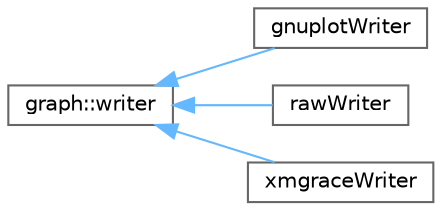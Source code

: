 digraph "Graphical Class Hierarchy"
{
 // LATEX_PDF_SIZE
  bgcolor="transparent";
  edge [fontname=Helvetica,fontsize=10,labelfontname=Helvetica,labelfontsize=10];
  node [fontname=Helvetica,fontsize=10,shape=box,height=0.2,width=0.4];
  rankdir="LR";
  Node0 [id="Node000000",label="graph::writer",height=0.2,width=0.4,color="grey40", fillcolor="white", style="filled",URL="$classFoam_1_1graph_1_1writer.html",tooltip=" "];
  Node0 -> Node1 [id="edge4755_Node000000_Node000001",dir="back",color="steelblue1",style="solid",tooltip=" "];
  Node1 [id="Node000001",label="gnuplotWriter",height=0.2,width=0.4,color="grey40", fillcolor="white", style="filled",URL="$classFoam_1_1graphWriters_1_1gnuplotWriter.html",tooltip="Output in gnuplot (http://www.gnuplot.info) format."];
  Node0 -> Node2 [id="edge4756_Node000000_Node000002",dir="back",color="steelblue1",style="solid",tooltip=" "];
  Node2 [id="Node000002",label="rawWriter",height=0.2,width=0.4,color="grey40", fillcolor="white", style="filled",URL="$classFoam_1_1graphWriters_1_1rawWriter.html",tooltip="A raw xy graph output."];
  Node0 -> Node3 [id="edge4757_Node000000_Node000003",dir="back",color="steelblue1",style="solid",tooltip=" "];
  Node3 [id="Node000003",label="xmgraceWriter",height=0.2,width=0.4,color="grey40", fillcolor="white", style="filled",URL="$classFoam_1_1graphWriters_1_1xmgraceWriter.html",tooltip="Output and agr file for xmgrace (http://plasma-gate.weizmann.ac.il/Grace/)"];
}

